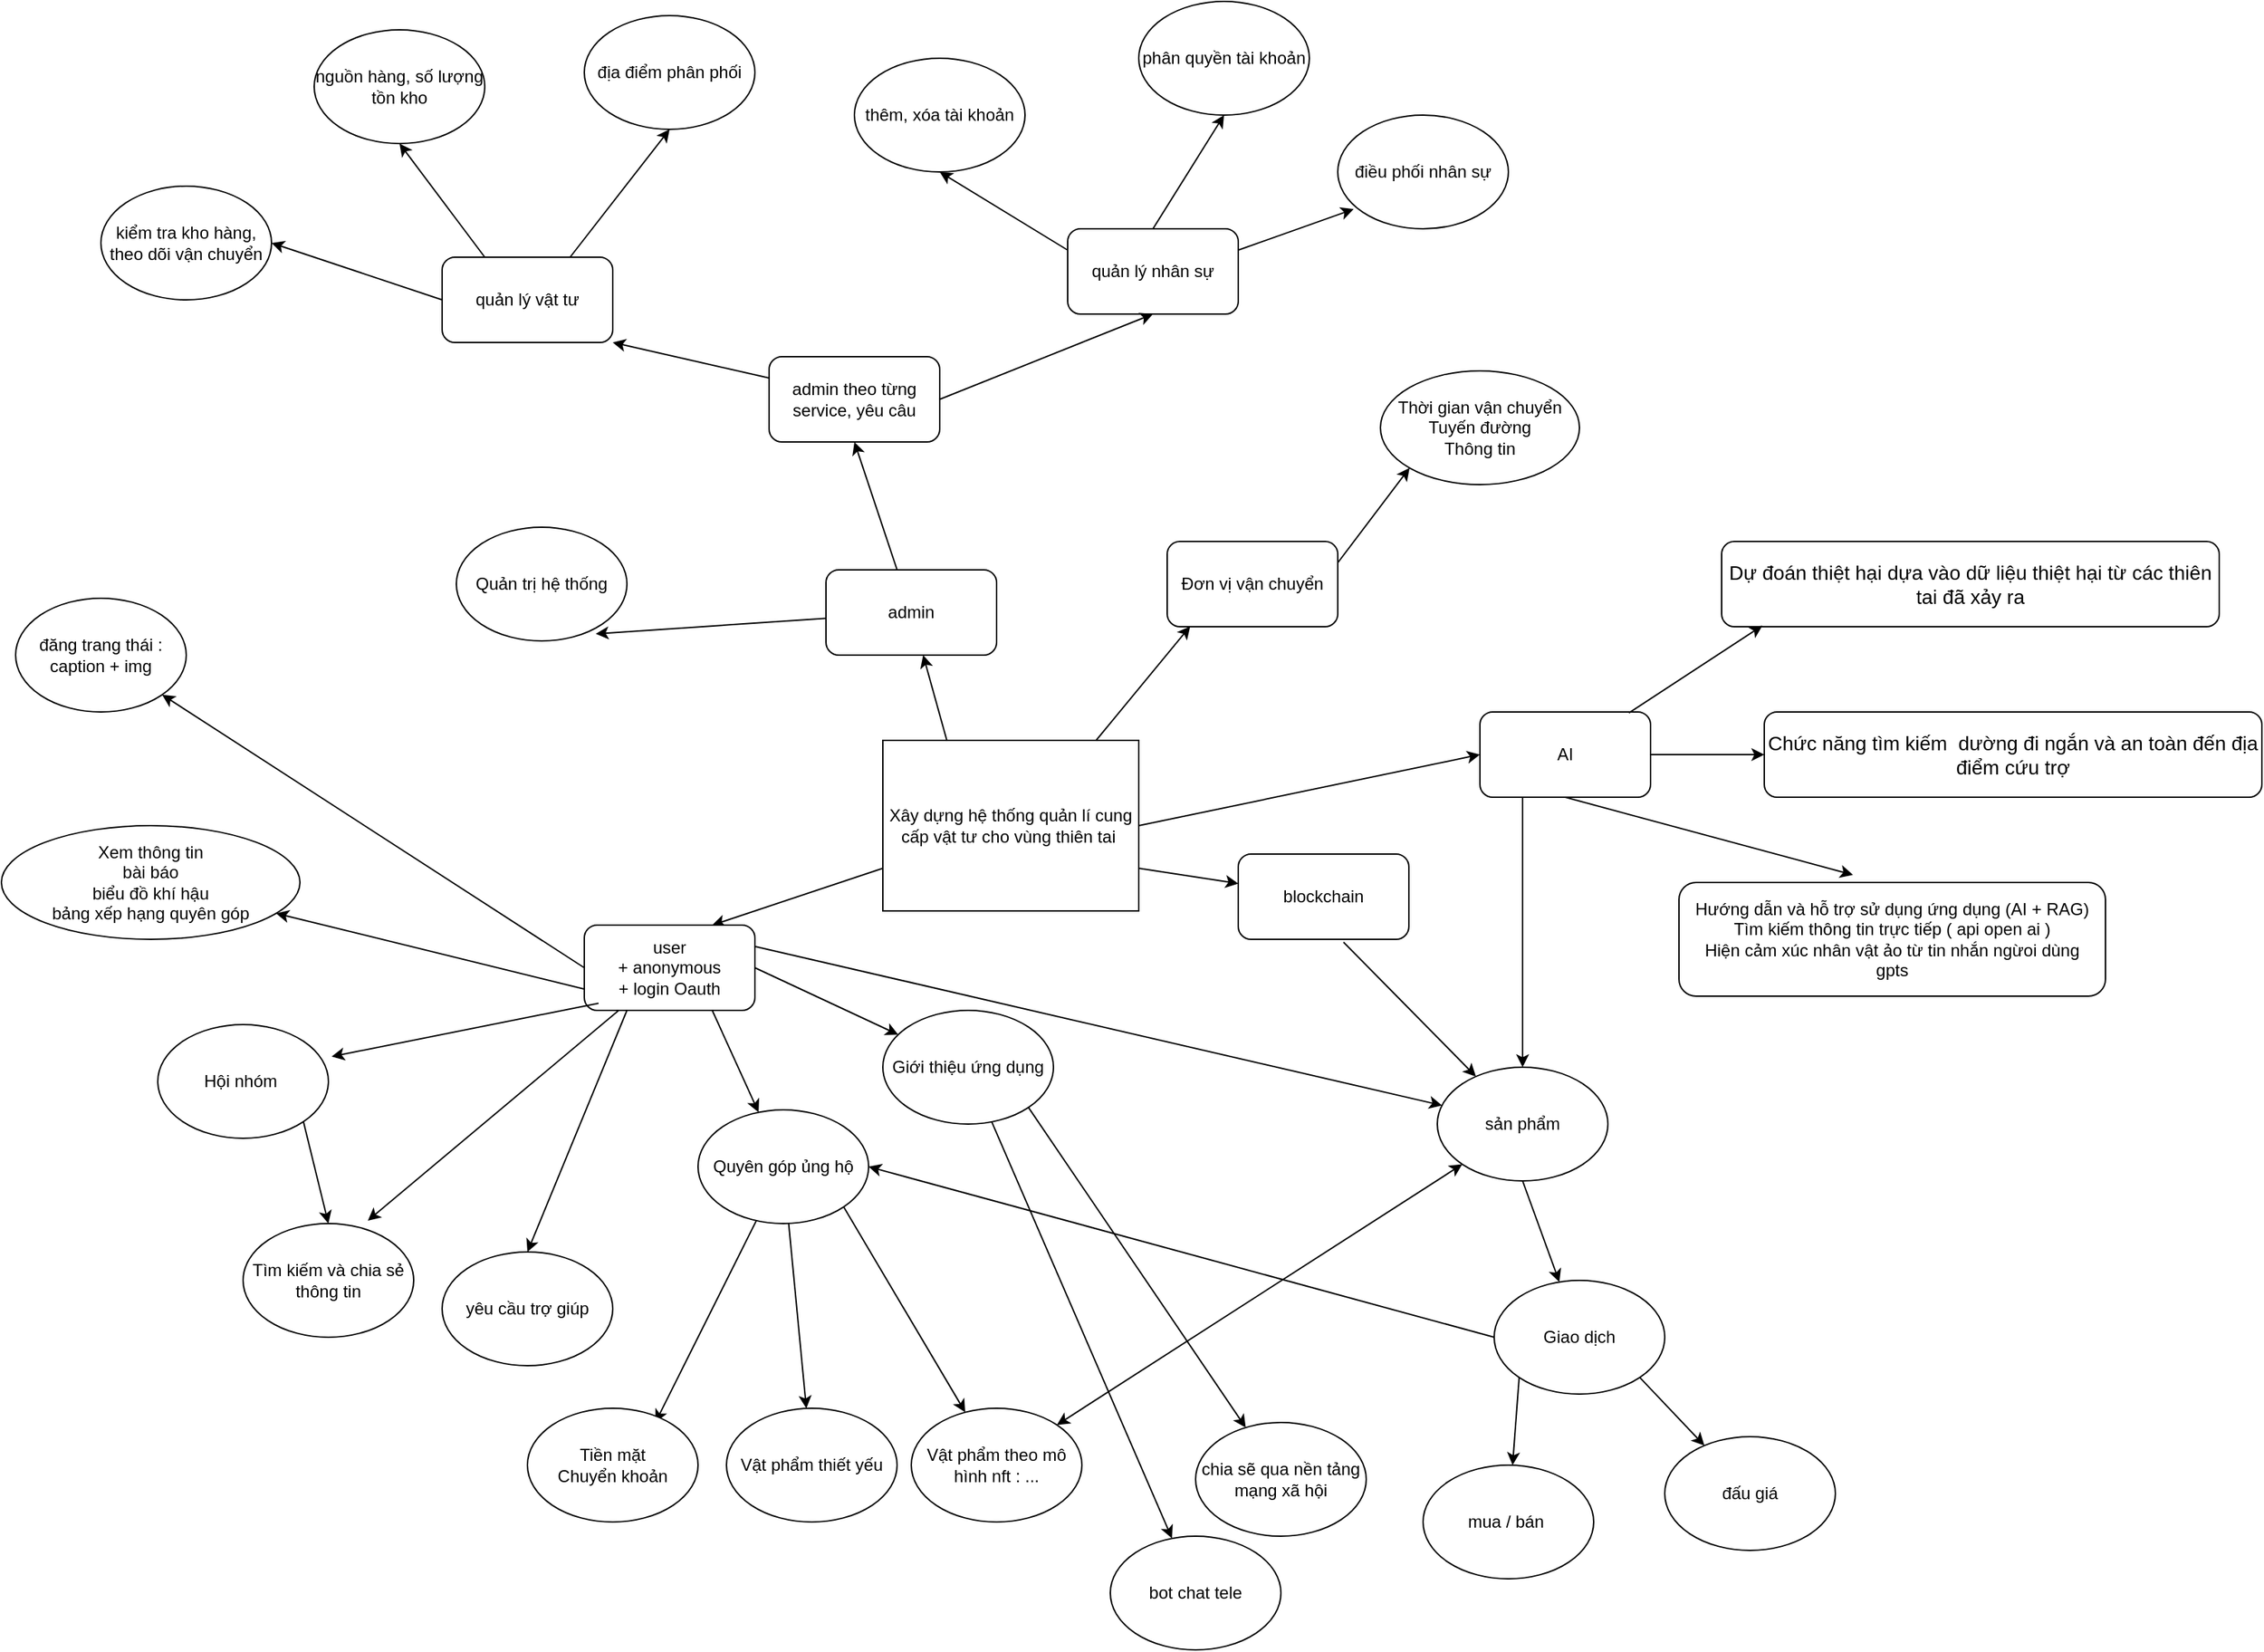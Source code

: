 <mxfile version="24.7.16">
  <diagram id="UyJF-q3qDyYBs_Cnp6WH" name="Page-1">
    <mxGraphModel dx="1900" dy="1657" grid="1" gridSize="10" guides="1" tooltips="1" connect="1" arrows="1" fold="1" page="1" pageScale="1" pageWidth="850" pageHeight="1100" math="0" shadow="0">
      <root>
        <mxCell id="0" />
        <mxCell id="1" parent="0" />
        <mxCell id="17" value="" style="endArrow=classic;html=1;exitX=0;exitY=0.75;exitDx=0;exitDy=0;entryX=0.75;entryY=0;entryDx=0;entryDy=0;" parent="1" source="19" target="21" edge="1">
          <mxGeometry width="50" height="50" relative="1" as="geometry">
            <mxPoint x="88.28" y="398.288" as="sourcePoint" />
            <mxPoint x="50" y="320" as="targetPoint" />
          </mxGeometry>
        </mxCell>
        <mxCell id="19" value="Xây dựng hệ thống quản lí cung cấp vật tư cho vùng thiên tai&amp;nbsp;" style="rounded=0;whiteSpace=wrap;html=1;" parent="1" vertex="1">
          <mxGeometry x="320" y="130" width="180" height="120" as="geometry" />
        </mxCell>
        <mxCell id="24" value="" style="edgeStyle=none;html=1;exitX=1;exitY=0.5;exitDx=0;exitDy=0;" parent="1" source="21" target="25" edge="1">
          <mxGeometry relative="1" as="geometry">
            <mxPoint x="170" y="390" as="targetPoint" />
          </mxGeometry>
        </mxCell>
        <mxCell id="21" value="user&lt;br&gt;+ anonymous&lt;br&gt;+ login Oauth" style="rounded=1;whiteSpace=wrap;html=1;" parent="1" vertex="1">
          <mxGeometry x="110" y="260" width="120" height="60" as="geometry" />
        </mxCell>
        <mxCell id="51" value="" style="edgeStyle=none;html=1;" parent="1" source="25" target="52" edge="1">
          <mxGeometry relative="1" as="geometry">
            <mxPoint x="460" y="480" as="targetPoint" />
          </mxGeometry>
        </mxCell>
        <mxCell id="25" value="Giới thiệu ứng dụng" style="ellipse;whiteSpace=wrap;html=1;" parent="1" vertex="1">
          <mxGeometry x="320" y="320" width="120" height="80" as="geometry" />
        </mxCell>
        <mxCell id="26" value="" style="edgeStyle=none;html=1;exitX=0.75;exitY=1;exitDx=0;exitDy=0;" parent="1" source="21" target="27" edge="1">
          <mxGeometry relative="1" as="geometry">
            <mxPoint x="240" y="300" as="sourcePoint" />
            <mxPoint x="250" y="410" as="targetPoint" />
          </mxGeometry>
        </mxCell>
        <mxCell id="47" value="" style="edgeStyle=none;html=1;" parent="1" source="27" target="46" edge="1">
          <mxGeometry relative="1" as="geometry" />
        </mxCell>
        <mxCell id="101" style="edgeStyle=none;html=1;" parent="1" source="27" edge="1">
          <mxGeometry relative="1" as="geometry">
            <mxPoint x="160" y="610" as="targetPoint" />
          </mxGeometry>
        </mxCell>
        <mxCell id="27" value="Quyên góp ủng hộ" style="ellipse;whiteSpace=wrap;html=1;" parent="1" vertex="1">
          <mxGeometry x="190" y="390" width="120" height="80" as="geometry" />
        </mxCell>
        <mxCell id="28" value="" style="endArrow=classic;html=1;exitX=0.25;exitY=1;exitDx=0;exitDy=0;entryX=0.5;entryY=0;entryDx=0;entryDy=0;" parent="1" source="21" target="29" edge="1">
          <mxGeometry width="50" height="50" relative="1" as="geometry">
            <mxPoint x="400" y="390" as="sourcePoint" />
            <mxPoint x="90" y="450" as="targetPoint" />
          </mxGeometry>
        </mxCell>
        <mxCell id="29" value="yêu cầu trợ giúp" style="ellipse;whiteSpace=wrap;html=1;" parent="1" vertex="1">
          <mxGeometry x="10" y="490" width="120" height="80" as="geometry" />
        </mxCell>
        <mxCell id="30" value="" style="endArrow=classic;html=1;exitX=0;exitY=0.75;exitDx=0;exitDy=0;" parent="1" source="21" target="31" edge="1">
          <mxGeometry width="50" height="50" relative="1" as="geometry">
            <mxPoint x="400" y="390" as="sourcePoint" />
            <mxPoint y="350" as="targetPoint" />
          </mxGeometry>
        </mxCell>
        <mxCell id="31" value="Xem thông tin&lt;br&gt;bài báo&lt;br&gt;biểu đồ khí hậu&lt;br&gt;bảng xếp hạng quyên góp" style="ellipse;whiteSpace=wrap;html=1;" parent="1" vertex="1">
          <mxGeometry x="-300" y="190" width="210" height="80" as="geometry" />
        </mxCell>
        <mxCell id="32" value="" style="endArrow=classic;html=1;entryX=0.408;entryY=-0.067;entryDx=0;entryDy=0;entryPerimeter=0;exitX=0.5;exitY=1;exitDx=0;exitDy=0;" parent="1" source="36" target="34" edge="1">
          <mxGeometry width="50" height="50" relative="1" as="geometry">
            <mxPoint x="610" y="170" as="sourcePoint" />
            <mxPoint x="660" y="240" as="targetPoint" />
          </mxGeometry>
        </mxCell>
        <mxCell id="34" value="Hướng dẫn và hỗ trợ sử dụng ứng dụng (AI + RAG)&lt;br&gt;Tìm kiếm thông tin trực tiếp ( api open ai )&lt;br&gt;Hiện cảm xúc nhân vật ảo từ tin nhắn ngừoi dùng&lt;br&gt;gpts" style="rounded=1;whiteSpace=wrap;html=1;" parent="1" vertex="1">
          <mxGeometry x="880" y="230" width="300" height="80" as="geometry" />
        </mxCell>
        <mxCell id="84" value="" style="edgeStyle=none;html=1;" parent="1" source="36" target="83" edge="1">
          <mxGeometry relative="1" as="geometry" />
        </mxCell>
        <mxCell id="36" value="AI" style="rounded=1;whiteSpace=wrap;html=1;" parent="1" vertex="1">
          <mxGeometry x="740" y="110" width="120" height="60" as="geometry" />
        </mxCell>
        <mxCell id="37" value="" style="endArrow=classic;html=1;exitX=1;exitY=0.5;exitDx=0;exitDy=0;entryX=0;entryY=0.5;entryDx=0;entryDy=0;" parent="1" source="19" target="36" edge="1">
          <mxGeometry width="50" height="50" relative="1" as="geometry">
            <mxPoint x="340" y="440" as="sourcePoint" />
            <mxPoint x="390" y="390" as="targetPoint" />
          </mxGeometry>
        </mxCell>
        <mxCell id="40" value="" style="endArrow=classic;html=1;exitX=0.25;exitY=0;exitDx=0;exitDy=0;" parent="1" source="19" target="42" edge="1">
          <mxGeometry width="50" height="50" relative="1" as="geometry">
            <mxPoint x="340" y="440" as="sourcePoint" />
            <mxPoint x="324.874" y="92.549" as="targetPoint" />
          </mxGeometry>
        </mxCell>
        <mxCell id="44" value="" style="edgeStyle=none;html=1;entryX=0.817;entryY=0.938;entryDx=0;entryDy=0;entryPerimeter=0;" parent="1" source="42" target="45" edge="1">
          <mxGeometry relative="1" as="geometry">
            <mxPoint x="260.004" y="-70.001" as="targetPoint" />
          </mxGeometry>
        </mxCell>
        <mxCell id="103" style="edgeStyle=none;html=1;entryX=0.5;entryY=1;entryDx=0;entryDy=0;" parent="1" source="42" target="102" edge="1">
          <mxGeometry relative="1" as="geometry" />
        </mxCell>
        <mxCell id="42" value="admin" style="rounded=1;whiteSpace=wrap;html=1;" parent="1" vertex="1">
          <mxGeometry x="280.004" y="9.999" width="120" height="60" as="geometry" />
        </mxCell>
        <mxCell id="45" value="Quản trị hệ thống" style="ellipse;whiteSpace=wrap;html=1;" parent="1" vertex="1">
          <mxGeometry x="20" y="-20" width="120" height="80" as="geometry" />
        </mxCell>
        <mxCell id="46" value="Vật phẩm thiết yếu" style="ellipse;whiteSpace=wrap;html=1;" parent="1" vertex="1">
          <mxGeometry x="210" y="600" width="120" height="80" as="geometry" />
        </mxCell>
        <mxCell id="48" value="" style="endArrow=classic;html=1;exitX=1;exitY=1;exitDx=0;exitDy=0;" parent="1" source="27" target="49" edge="1">
          <mxGeometry width="50" height="50" relative="1" as="geometry">
            <mxPoint x="350" y="440" as="sourcePoint" />
            <mxPoint x="420" y="500" as="targetPoint" />
          </mxGeometry>
        </mxCell>
        <mxCell id="49" value="Vật phẩm theo mô hình nft : ..." style="ellipse;whiteSpace=wrap;html=1;" parent="1" vertex="1">
          <mxGeometry x="340" y="600" width="120" height="80" as="geometry" />
        </mxCell>
        <mxCell id="52" value="bot chat tele" style="ellipse;whiteSpace=wrap;html=1;" parent="1" vertex="1">
          <mxGeometry x="480" y="690" width="120" height="80" as="geometry" />
        </mxCell>
        <mxCell id="58" value="" style="endArrow=classic;html=1;exitX=0;exitY=0.5;exitDx=0;exitDy=0;" parent="1" source="21" target="59" edge="1">
          <mxGeometry width="50" height="50" relative="1" as="geometry">
            <mxPoint x="160" y="320" as="sourcePoint" />
            <mxPoint x="-40" y="240" as="targetPoint" />
          </mxGeometry>
        </mxCell>
        <mxCell id="59" value="đăng trang thái : caption + img" style="ellipse;whiteSpace=wrap;html=1;" parent="1" vertex="1">
          <mxGeometry x="-290" y="30" width="120" height="80" as="geometry" />
        </mxCell>
        <mxCell id="61" value="" style="endArrow=classic;html=1;exitX=1;exitY=0.25;exitDx=0;exitDy=0;" parent="1" source="21" target="62" edge="1">
          <mxGeometry width="50" height="50" relative="1" as="geometry">
            <mxPoint x="120" y="180" as="sourcePoint" />
            <mxPoint y="180" as="targetPoint" />
          </mxGeometry>
        </mxCell>
        <mxCell id="62" value="sản phẩm" style="ellipse;whiteSpace=wrap;html=1;" parent="1" vertex="1">
          <mxGeometry x="710" y="360" width="120" height="80" as="geometry" />
        </mxCell>
        <mxCell id="63" value="" style="endArrow=classic;html=1;exitX=1;exitY=0.75;exitDx=0;exitDy=0;" parent="1" source="19" target="65" edge="1">
          <mxGeometry width="50" height="50" relative="1" as="geometry">
            <mxPoint x="610" y="380" as="sourcePoint" />
            <mxPoint x="582.878" y="237.76" as="targetPoint" />
          </mxGeometry>
        </mxCell>
        <mxCell id="65" value="blockchain" style="rounded=1;whiteSpace=wrap;html=1;" parent="1" vertex="1">
          <mxGeometry x="569.998" y="210.0" width="120" height="60" as="geometry" />
        </mxCell>
        <mxCell id="66" value="" style="endArrow=classic;html=1;exitX=0.617;exitY=1.033;exitDx=0;exitDy=0;exitPerimeter=0;" parent="1" source="65" target="62" edge="1">
          <mxGeometry width="50" height="50" relative="1" as="geometry">
            <mxPoint x="610" y="380" as="sourcePoint" />
            <mxPoint x="660" y="330" as="targetPoint" />
          </mxGeometry>
        </mxCell>
        <mxCell id="67" value="" style="endArrow=classic;html=1;exitX=0.25;exitY=1;exitDx=0;exitDy=0;entryX=0.5;entryY=0;entryDx=0;entryDy=0;" parent="1" source="36" target="62" edge="1">
          <mxGeometry width="50" height="50" relative="1" as="geometry">
            <mxPoint x="670" y="380" as="sourcePoint" />
            <mxPoint x="720" y="330" as="targetPoint" />
          </mxGeometry>
        </mxCell>
        <mxCell id="69" value="" style="endArrow=classic;html=1;exitX=0.5;exitY=1;exitDx=0;exitDy=0;" parent="1" source="62" target="70" edge="1">
          <mxGeometry width="50" height="50" relative="1" as="geometry">
            <mxPoint x="420" y="500" as="sourcePoint" />
            <mxPoint x="750" y="510" as="targetPoint" />
          </mxGeometry>
        </mxCell>
        <mxCell id="70" value="Giao dịch" style="ellipse;whiteSpace=wrap;html=1;" parent="1" vertex="1">
          <mxGeometry x="750" y="510" width="120" height="80" as="geometry" />
        </mxCell>
        <mxCell id="71" value="" style="endArrow=classic;startArrow=classic;html=1;exitX=1;exitY=0;exitDx=0;exitDy=0;entryX=0;entryY=1;entryDx=0;entryDy=0;" parent="1" source="49" target="62" edge="1">
          <mxGeometry width="50" height="50" relative="1" as="geometry">
            <mxPoint x="420" y="500" as="sourcePoint" />
            <mxPoint x="470" y="450" as="targetPoint" />
          </mxGeometry>
        </mxCell>
        <mxCell id="72" value="" style="endArrow=classic;html=1;exitX=0;exitY=1;exitDx=0;exitDy=0;" parent="1" source="70" target="73" edge="1">
          <mxGeometry width="50" height="50" relative="1" as="geometry">
            <mxPoint x="420" y="500" as="sourcePoint" />
            <mxPoint x="750" y="670" as="targetPoint" />
          </mxGeometry>
        </mxCell>
        <mxCell id="73" value="mua / bán&amp;nbsp;" style="ellipse;whiteSpace=wrap;html=1;" parent="1" vertex="1">
          <mxGeometry x="700" y="640" width="120" height="80" as="geometry" />
        </mxCell>
        <mxCell id="74" value="" style="endArrow=classic;html=1;exitX=1;exitY=1;exitDx=0;exitDy=0;" parent="1" source="70" target="75" edge="1">
          <mxGeometry width="50" height="50" relative="1" as="geometry">
            <mxPoint x="420" y="500" as="sourcePoint" />
            <mxPoint x="890" y="670" as="targetPoint" />
          </mxGeometry>
        </mxCell>
        <mxCell id="75" value="đấu giá" style="ellipse;whiteSpace=wrap;html=1;" parent="1" vertex="1">
          <mxGeometry x="870" y="620" width="120" height="80" as="geometry" />
        </mxCell>
        <mxCell id="76" value="" style="endArrow=classic;html=1;exitX=0;exitY=0.5;exitDx=0;exitDy=0;entryX=1;entryY=0.5;entryDx=0;entryDy=0;" parent="1" source="70" target="27" edge="1">
          <mxGeometry width="50" height="50" relative="1" as="geometry">
            <mxPoint x="420" y="520" as="sourcePoint" />
            <mxPoint x="470" y="470" as="targetPoint" />
          </mxGeometry>
        </mxCell>
        <mxCell id="81" value="" style="endArrow=classic;html=1;exitX=1;exitY=1;exitDx=0;exitDy=0;" parent="1" source="25" target="82" edge="1">
          <mxGeometry width="50" height="50" relative="1" as="geometry">
            <mxPoint x="450" y="480" as="sourcePoint" />
            <mxPoint x="560" y="600" as="targetPoint" />
          </mxGeometry>
        </mxCell>
        <mxCell id="82" value="chia sẽ qua nền tảng mạng xã hội" style="ellipse;whiteSpace=wrap;html=1;" parent="1" vertex="1">
          <mxGeometry x="540" y="610" width="120" height="80" as="geometry" />
        </mxCell>
        <mxCell id="83" value="&lt;font style=&quot;font-size: 14px;&quot;&gt;Chức năng tìm kiếm&amp;nbsp; dường đi ngắn và an toàn đến địa điểm cứu trợ&lt;/font&gt;" style="rounded=1;whiteSpace=wrap;html=1;" parent="1" vertex="1">
          <mxGeometry x="940" y="110" width="350" height="60" as="geometry" />
        </mxCell>
        <mxCell id="85" value="&lt;font style=&quot;font-size: 14px;&quot;&gt;Dự đoán thiệt hại dựa vào dữ liệu thiệt hại từ các thiên tai đã xảy ra&lt;/font&gt;" style="rounded=1;whiteSpace=wrap;html=1;" parent="1" vertex="1">
          <mxGeometry x="910" y="-10" width="350" height="60" as="geometry" />
        </mxCell>
        <mxCell id="86" value="" style="edgeStyle=none;html=1;exitX=0.873;exitY=0.011;exitDx=0;exitDy=0;entryX=0.082;entryY=0.987;entryDx=0;entryDy=0;entryPerimeter=0;exitPerimeter=0;" parent="1" source="36" target="85" edge="1">
          <mxGeometry relative="1" as="geometry">
            <mxPoint x="870" y="150.0" as="sourcePoint" />
            <mxPoint x="950" y="150.0" as="targetPoint" />
          </mxGeometry>
        </mxCell>
        <mxCell id="87" value="Đơn vị vận chuyển" style="rounded=1;whiteSpace=wrap;html=1;" parent="1" vertex="1">
          <mxGeometry x="520.004" y="-10.001" width="120" height="60" as="geometry" />
        </mxCell>
        <mxCell id="88" value="Thời gian vận chuyển&lt;div&gt;Tuyến đường&lt;/div&gt;&lt;div&gt;Thông tin&lt;/div&gt;" style="ellipse;whiteSpace=wrap;html=1;" parent="1" vertex="1">
          <mxGeometry x="670" y="-130" width="140" height="80" as="geometry" />
        </mxCell>
        <mxCell id="89" value="" style="endArrow=classic;html=1;entryX=0.135;entryY=0.995;entryDx=0;entryDy=0;entryPerimeter=0;" parent="1" target="87" edge="1">
          <mxGeometry width="50" height="50" relative="1" as="geometry">
            <mxPoint x="470" y="130" as="sourcePoint" />
            <mxPoint x="530" y="70" as="targetPoint" />
          </mxGeometry>
        </mxCell>
        <mxCell id="90" value="" style="edgeStyle=none;html=1;exitX=1;exitY=0.25;exitDx=0;exitDy=0;entryX=0;entryY=1;entryDx=0;entryDy=0;" parent="1" source="87" target="88" edge="1">
          <mxGeometry relative="1" as="geometry">
            <mxPoint x="690" y="-70" as="targetPoint" />
            <mxPoint x="620" y="25" as="sourcePoint" />
          </mxGeometry>
        </mxCell>
        <mxCell id="91" value="Hội nhóm&amp;nbsp;" style="ellipse;whiteSpace=wrap;html=1;" parent="1" vertex="1">
          <mxGeometry x="-190" y="330" width="120" height="80" as="geometry" />
        </mxCell>
        <mxCell id="92" value="Tìm kiếm và chia sẻ thông tin" style="ellipse;whiteSpace=wrap;html=1;" parent="1" vertex="1">
          <mxGeometry x="-130" y="470" width="120" height="80" as="geometry" />
        </mxCell>
        <mxCell id="93" value="" style="endArrow=classic;html=1;exitX=0;exitY=0.75;exitDx=0;exitDy=0;entryX=1.019;entryY=0.281;entryDx=0;entryDy=0;entryPerimeter=0;" parent="1" target="91" edge="1">
          <mxGeometry width="50" height="50" relative="1" as="geometry">
            <mxPoint x="120" y="315" as="sourcePoint" />
            <mxPoint x="-71.333" y="278.076" as="targetPoint" />
          </mxGeometry>
        </mxCell>
        <mxCell id="95" value="" style="endArrow=classic;html=1;entryX=0.731;entryY=-0.025;entryDx=0;entryDy=0;entryPerimeter=0;" parent="1" source="21" target="92" edge="1">
          <mxGeometry width="50" height="50" relative="1" as="geometry">
            <mxPoint x="130" y="325" as="sourcePoint" />
            <mxPoint x="-57.72" y="362.48" as="targetPoint" />
          </mxGeometry>
        </mxCell>
        <mxCell id="96" value="" style="endArrow=classic;html=1;exitX=1;exitY=1;exitDx=0;exitDy=0;entryX=0.5;entryY=0;entryDx=0;entryDy=0;" parent="1" source="91" target="92" edge="1">
          <mxGeometry width="50" height="50" relative="1" as="geometry">
            <mxPoint x="130" y="325" as="sourcePoint" />
            <mxPoint x="-57.72" y="362.48" as="targetPoint" />
          </mxGeometry>
        </mxCell>
        <mxCell id="99" value="Tiền mặt&lt;br&gt;Chuyển khoản" style="ellipse;whiteSpace=wrap;html=1;" parent="1" vertex="1">
          <mxGeometry x="70" y="600" width="120" height="80" as="geometry" />
        </mxCell>
        <mxCell id="102" value="admin theo từng service, yêu câu" style="rounded=1;whiteSpace=wrap;html=1;" parent="1" vertex="1">
          <mxGeometry x="240.004" y="-140.001" width="120" height="60" as="geometry" />
        </mxCell>
        <mxCell id="uxV2YXvnE3V21pL3G3i1-103" value="quản lý nhân sự" style="rounded=1;whiteSpace=wrap;html=1;" vertex="1" parent="1">
          <mxGeometry x="450" y="-230" width="120" height="60" as="geometry" />
        </mxCell>
        <mxCell id="uxV2YXvnE3V21pL3G3i1-104" value="quản lý vật tư" style="rounded=1;whiteSpace=wrap;html=1;" vertex="1" parent="1">
          <mxGeometry x="10" y="-210" width="120" height="60" as="geometry" />
        </mxCell>
        <mxCell id="uxV2YXvnE3V21pL3G3i1-105" value="nguồn hàng, số lượng tồn kho" style="ellipse;whiteSpace=wrap;html=1;" vertex="1" parent="1">
          <mxGeometry x="-80" y="-370" width="120" height="80" as="geometry" />
        </mxCell>
        <mxCell id="uxV2YXvnE3V21pL3G3i1-106" value="kiểm tra kho hàng, theo dõi vận chuyển" style="ellipse;whiteSpace=wrap;html=1;" vertex="1" parent="1">
          <mxGeometry x="-230" y="-260" width="120" height="80" as="geometry" />
        </mxCell>
        <mxCell id="uxV2YXvnE3V21pL3G3i1-107" value="địa điểm phân phối" style="ellipse;whiteSpace=wrap;html=1;" vertex="1" parent="1">
          <mxGeometry x="110" y="-380" width="120" height="80" as="geometry" />
        </mxCell>
        <mxCell id="uxV2YXvnE3V21pL3G3i1-108" value="" style="endArrow=classic;html=1;rounded=0;entryX=0.5;entryY=1;entryDx=0;entryDy=0;exitX=0.25;exitY=0;exitDx=0;exitDy=0;" edge="1" parent="1" source="uxV2YXvnE3V21pL3G3i1-104" target="uxV2YXvnE3V21pL3G3i1-105">
          <mxGeometry width="50" height="50" relative="1" as="geometry">
            <mxPoint x="10" y="-250" as="sourcePoint" />
            <mxPoint x="60" y="-300" as="targetPoint" />
          </mxGeometry>
        </mxCell>
        <mxCell id="uxV2YXvnE3V21pL3G3i1-109" value="" style="endArrow=classic;html=1;rounded=0;exitX=0.75;exitY=0;exitDx=0;exitDy=0;entryX=0.5;entryY=1;entryDx=0;entryDy=0;" edge="1" parent="1" source="uxV2YXvnE3V21pL3G3i1-104" target="uxV2YXvnE3V21pL3G3i1-107">
          <mxGeometry width="50" height="50" relative="1" as="geometry">
            <mxPoint x="10" y="-250" as="sourcePoint" />
            <mxPoint x="60" y="-300" as="targetPoint" />
          </mxGeometry>
        </mxCell>
        <mxCell id="uxV2YXvnE3V21pL3G3i1-110" value="" style="endArrow=classic;html=1;rounded=0;entryX=1;entryY=0.5;entryDx=0;entryDy=0;exitX=0;exitY=0.5;exitDx=0;exitDy=0;" edge="1" parent="1" source="uxV2YXvnE3V21pL3G3i1-104" target="uxV2YXvnE3V21pL3G3i1-106">
          <mxGeometry width="50" height="50" relative="1" as="geometry">
            <mxPoint x="10" y="-250" as="sourcePoint" />
            <mxPoint x="60" y="-300" as="targetPoint" />
          </mxGeometry>
        </mxCell>
        <mxCell id="uxV2YXvnE3V21pL3G3i1-111" value="điều phối nhân sự" style="ellipse;whiteSpace=wrap;html=1;" vertex="1" parent="1">
          <mxGeometry x="640" y="-310" width="120" height="80" as="geometry" />
        </mxCell>
        <mxCell id="uxV2YXvnE3V21pL3G3i1-112" value="phân quyền tài khoản" style="ellipse;whiteSpace=wrap;html=1;" vertex="1" parent="1">
          <mxGeometry x="500" y="-390" width="120" height="80" as="geometry" />
        </mxCell>
        <mxCell id="uxV2YXvnE3V21pL3G3i1-113" value="thêm, xóa tài khoản" style="ellipse;whiteSpace=wrap;html=1;" vertex="1" parent="1">
          <mxGeometry x="300" y="-350" width="120" height="80" as="geometry" />
        </mxCell>
        <mxCell id="uxV2YXvnE3V21pL3G3i1-114" value="" style="endArrow=classic;html=1;rounded=0;exitX=1;exitY=0.5;exitDx=0;exitDy=0;entryX=0.5;entryY=1;entryDx=0;entryDy=0;" edge="1" parent="1" source="102" target="uxV2YXvnE3V21pL3G3i1-103">
          <mxGeometry width="50" height="50" relative="1" as="geometry">
            <mxPoint x="440" y="-150" as="sourcePoint" />
            <mxPoint x="490" y="-200" as="targetPoint" />
          </mxGeometry>
        </mxCell>
        <mxCell id="uxV2YXvnE3V21pL3G3i1-115" value="" style="endArrow=classic;html=1;rounded=0;entryX=1;entryY=1;entryDx=0;entryDy=0;exitX=0;exitY=0.25;exitDx=0;exitDy=0;" edge="1" parent="1" source="102" target="uxV2YXvnE3V21pL3G3i1-104">
          <mxGeometry width="50" height="50" relative="1" as="geometry">
            <mxPoint x="440" y="-150" as="sourcePoint" />
            <mxPoint x="490" y="-200" as="targetPoint" />
          </mxGeometry>
        </mxCell>
        <mxCell id="uxV2YXvnE3V21pL3G3i1-116" value="" style="endArrow=classic;html=1;rounded=0;entryX=0.5;entryY=1;entryDx=0;entryDy=0;exitX=0;exitY=0.25;exitDx=0;exitDy=0;" edge="1" parent="1" source="uxV2YXvnE3V21pL3G3i1-103" target="uxV2YXvnE3V21pL3G3i1-113">
          <mxGeometry width="50" height="50" relative="1" as="geometry">
            <mxPoint x="440" y="-150" as="sourcePoint" />
            <mxPoint x="490" y="-200" as="targetPoint" />
          </mxGeometry>
        </mxCell>
        <mxCell id="uxV2YXvnE3V21pL3G3i1-117" value="" style="endArrow=classic;html=1;rounded=0;entryX=0.5;entryY=1;entryDx=0;entryDy=0;exitX=0.5;exitY=0;exitDx=0;exitDy=0;" edge="1" parent="1" source="uxV2YXvnE3V21pL3G3i1-103" target="uxV2YXvnE3V21pL3G3i1-112">
          <mxGeometry width="50" height="50" relative="1" as="geometry">
            <mxPoint x="440" y="-150" as="sourcePoint" />
            <mxPoint x="490" y="-200" as="targetPoint" />
          </mxGeometry>
        </mxCell>
        <mxCell id="uxV2YXvnE3V21pL3G3i1-118" value="" style="endArrow=classic;html=1;rounded=0;entryX=0.093;entryY=0.827;entryDx=0;entryDy=0;entryPerimeter=0;exitX=1;exitY=0.25;exitDx=0;exitDy=0;" edge="1" parent="1" source="uxV2YXvnE3V21pL3G3i1-103" target="uxV2YXvnE3V21pL3G3i1-111">
          <mxGeometry width="50" height="50" relative="1" as="geometry">
            <mxPoint x="440" y="-150" as="sourcePoint" />
            <mxPoint x="490" y="-200" as="targetPoint" />
          </mxGeometry>
        </mxCell>
      </root>
    </mxGraphModel>
  </diagram>
</mxfile>
